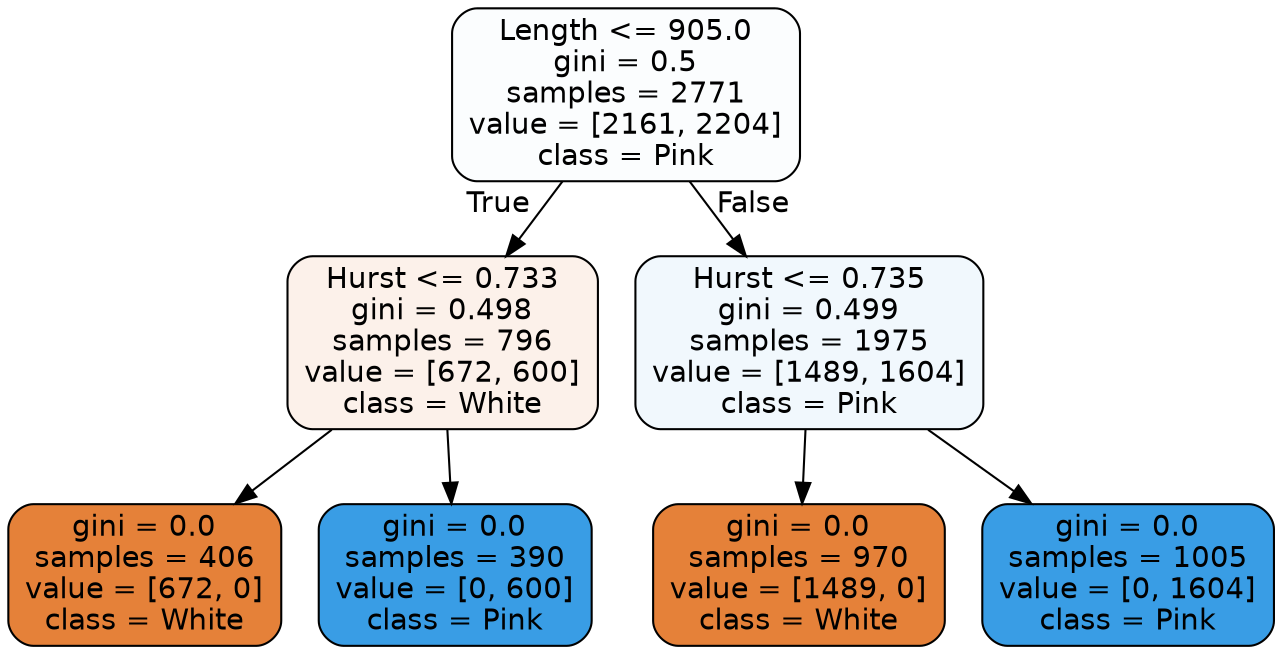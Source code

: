 digraph Tree {
node [shape=box, style="filled, rounded", color="black", fontname=helvetica] ;
edge [fontname=helvetica] ;
0 [label="Length <= 905.0\ngini = 0.5\nsamples = 2771\nvalue = [2161, 2204]\nclass = Pink", fillcolor="#399de505"] ;
1 [label="Hurst <= 0.733\ngini = 0.498\nsamples = 796\nvalue = [672, 600]\nclass = White", fillcolor="#e581391b"] ;
0 -> 1 [labeldistance=2.5, labelangle=45, headlabel="True"] ;
2 [label="gini = 0.0\nsamples = 406\nvalue = [672, 0]\nclass = White", fillcolor="#e58139ff"] ;
1 -> 2 ;
3 [label="gini = 0.0\nsamples = 390\nvalue = [0, 600]\nclass = Pink", fillcolor="#399de5ff"] ;
1 -> 3 ;
4 [label="Hurst <= 0.735\ngini = 0.499\nsamples = 1975\nvalue = [1489, 1604]\nclass = Pink", fillcolor="#399de512"] ;
0 -> 4 [labeldistance=2.5, labelangle=-45, headlabel="False"] ;
5 [label="gini = 0.0\nsamples = 970\nvalue = [1489, 0]\nclass = White", fillcolor="#e58139ff"] ;
4 -> 5 ;
6 [label="gini = 0.0\nsamples = 1005\nvalue = [0, 1604]\nclass = Pink", fillcolor="#399de5ff"] ;
4 -> 6 ;
}